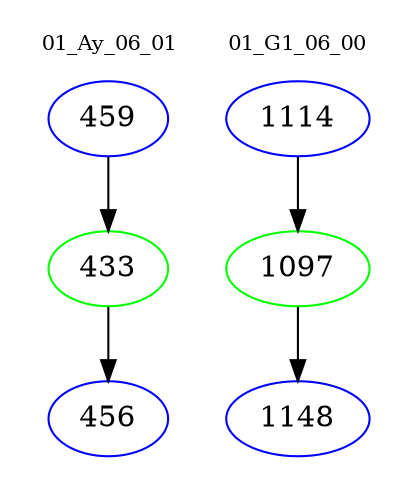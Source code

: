 digraph{
subgraph cluster_0 {
color = white
label = "01_Ay_06_01";
fontsize=10;
T0_459 [label="459", color="blue"]
T0_459 -> T0_433 [color="black"]
T0_433 [label="433", color="green"]
T0_433 -> T0_456 [color="black"]
T0_456 [label="456", color="blue"]
}
subgraph cluster_1 {
color = white
label = "01_G1_06_00";
fontsize=10;
T1_1114 [label="1114", color="blue"]
T1_1114 -> T1_1097 [color="black"]
T1_1097 [label="1097", color="green"]
T1_1097 -> T1_1148 [color="black"]
T1_1148 [label="1148", color="blue"]
}
}
